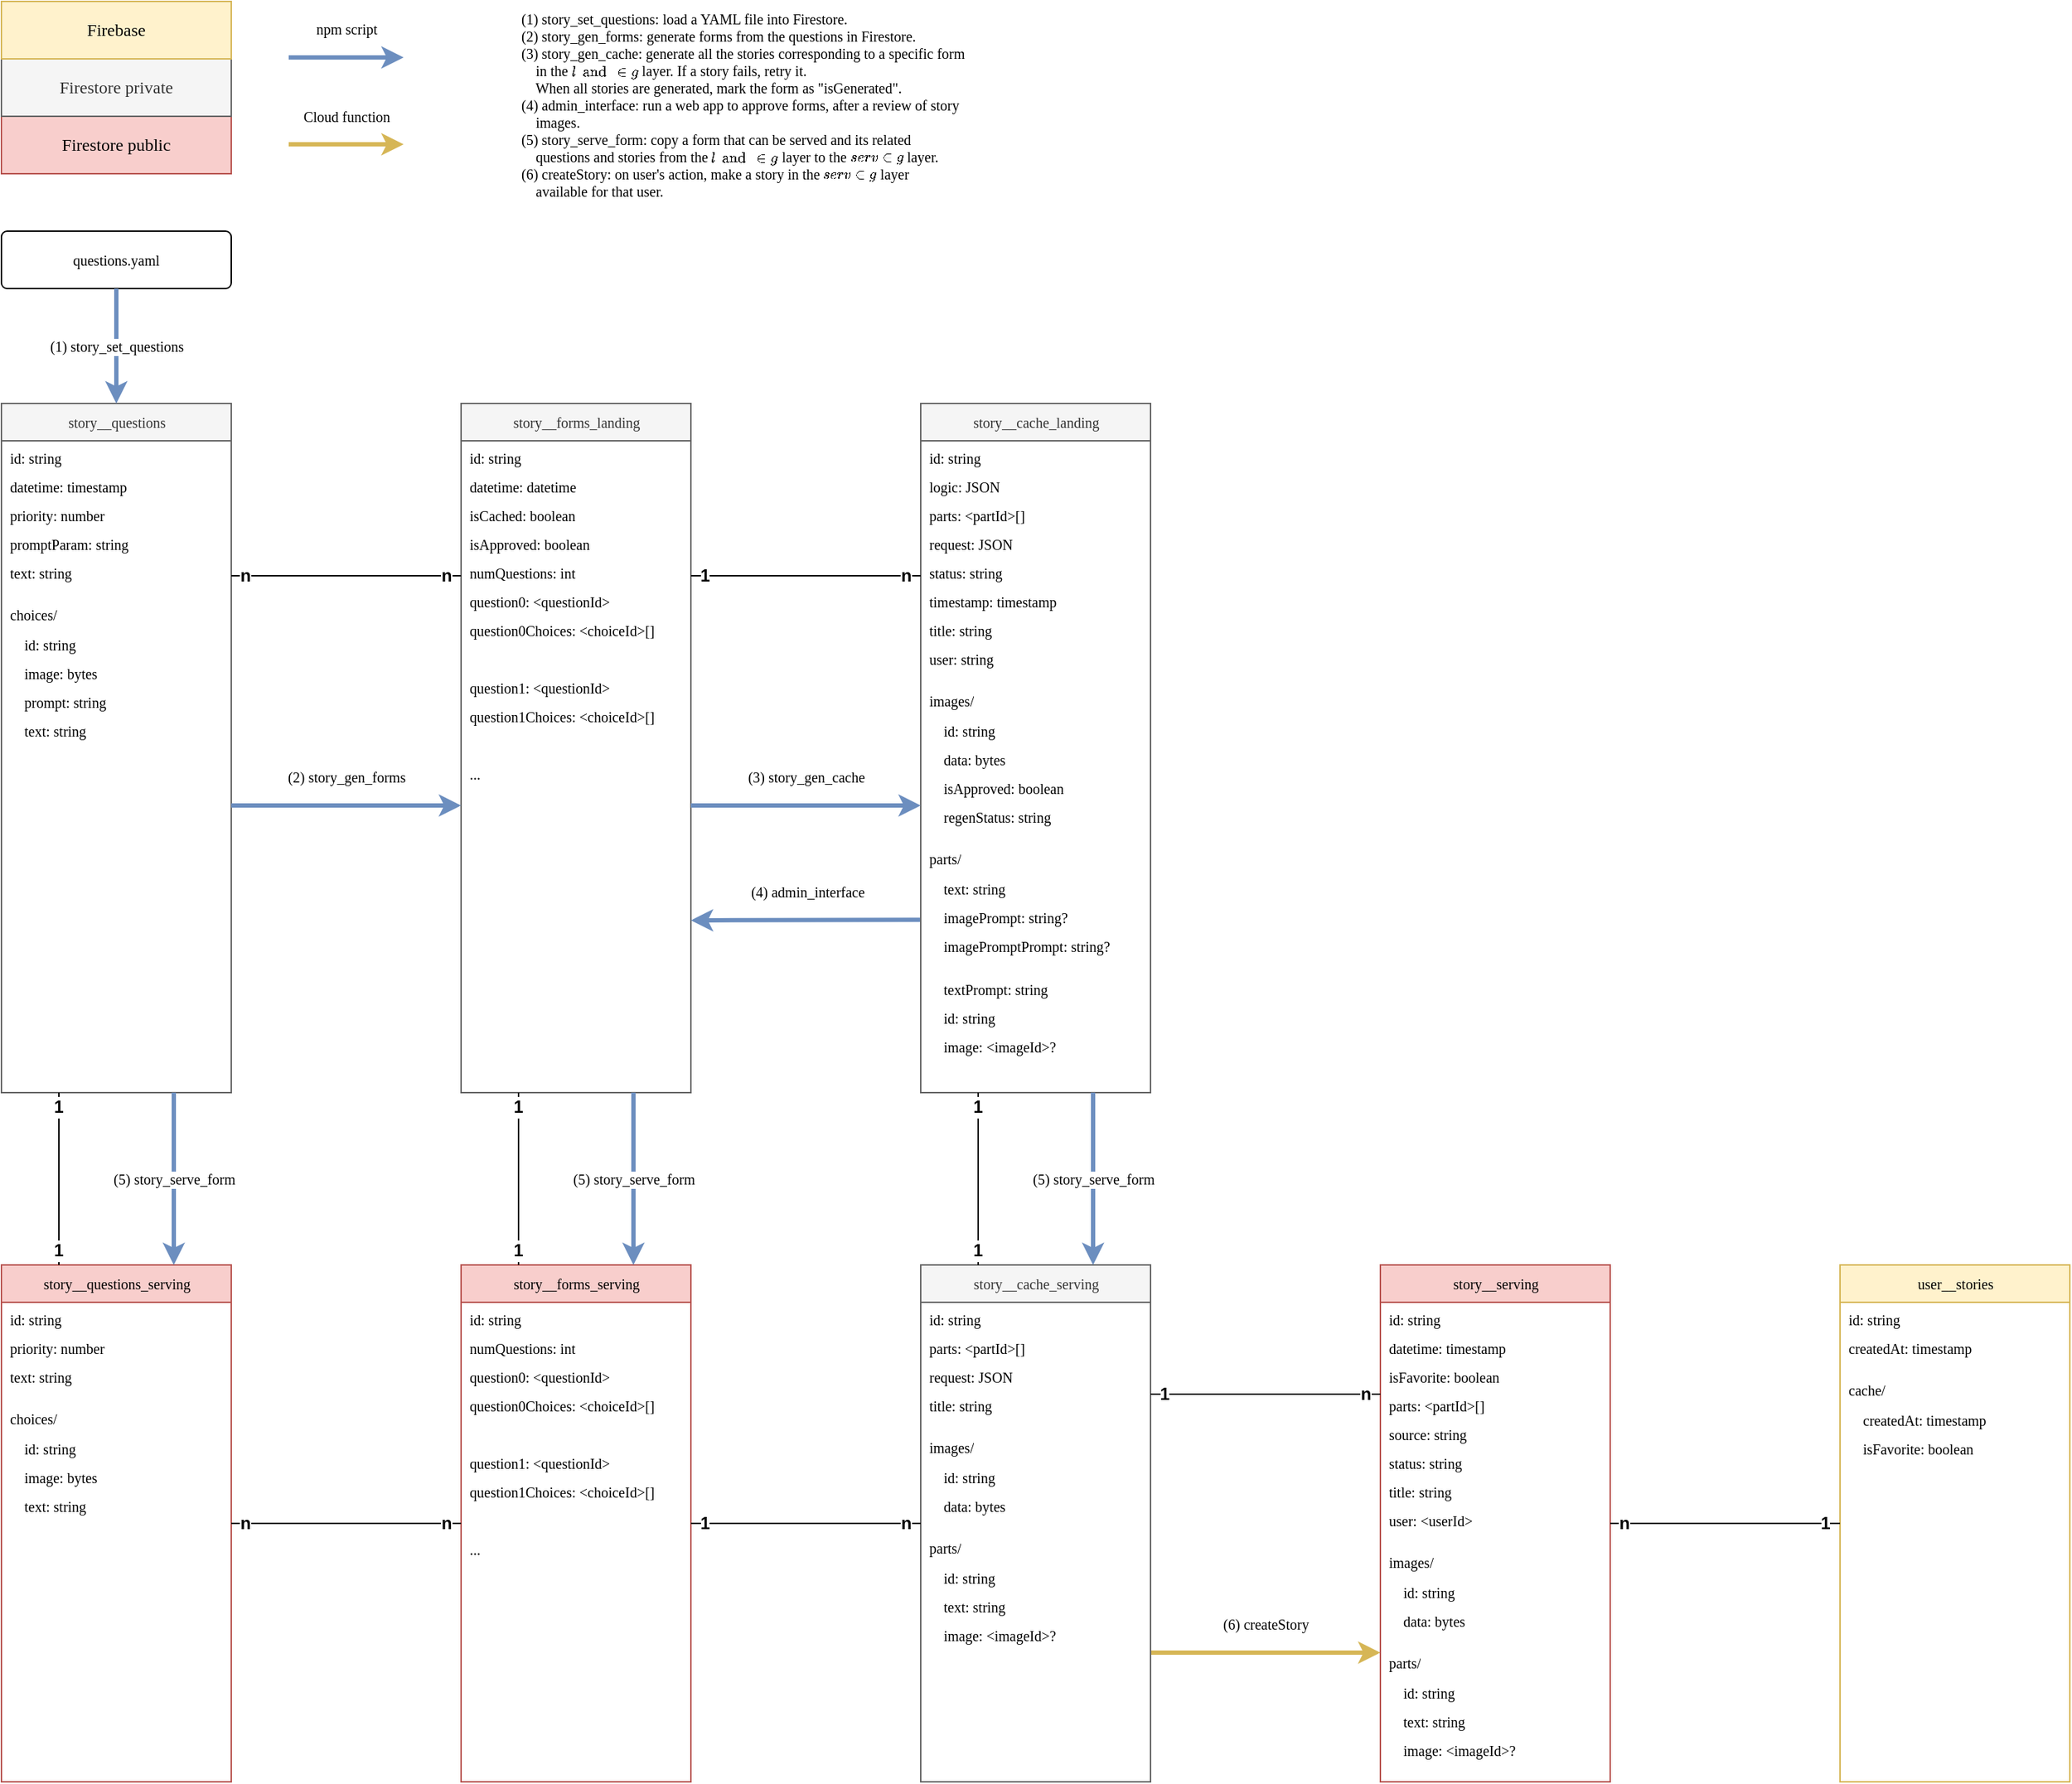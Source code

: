 <mxfile version="21.7.5" type="device">
  <diagram name="Page-1" id="AGp9k4NgMVpliDJdycsb">
    <mxGraphModel dx="884" dy="424" grid="1" gridSize="10" guides="1" tooltips="1" connect="1" arrows="1" fold="1" page="1" pageScale="1" pageWidth="1169" pageHeight="827" math="0" shadow="0">
      <root>
        <mxCell id="0" />
        <mxCell id="1" parent="0" />
        <mxCell id="oHPK-ylT67RkrpIPKsx3-16" value="story__questions" style="swimlane;html=1;fontStyle=0;childLayout=stackLayout;horizontal=1;startSize=26;horizontalStack=0;resizeParent=1;resizeLast=0;collapsible=1;marginBottom=0;swimlaneFillColor=#ffffff;rounded=0;shadow=0;comic=0;labelBackgroundColor=none;strokeWidth=1;fontFamily=Lucida Console;fontSize=10;align=center;fillColor=#f5f5f5;strokeColor=#666666;swimlaneLine=1;glass=0;fontColor=#333333;" parent="1" vertex="1">
          <mxGeometry y="280" width="160" height="480" as="geometry">
            <mxRectangle y="280" width="160" height="30" as="alternateBounds" />
          </mxGeometry>
        </mxCell>
        <mxCell id="JgbcZ7sCWgasm3MyN25L-12" value="id: string" style="text;strokeColor=none;fillColor=none;align=left;verticalAlign=top;spacingLeft=4;spacingRight=4;overflow=hidden;rotatable=0;points=[[0,0.5],[1,0.5]];portConstraint=eastwest;whiteSpace=wrap;html=1;fontFamily=Lucida Console;fontSize=10;labelBackgroundColor=none;" parent="oHPK-ylT67RkrpIPKsx3-16" vertex="1">
          <mxGeometry y="26" width="160" height="20" as="geometry" />
        </mxCell>
        <mxCell id="JgbcZ7sCWgasm3MyN25L-22" value="datetime: timestamp" style="text;strokeColor=none;fillColor=none;align=left;verticalAlign=top;spacingLeft=4;spacingRight=4;overflow=hidden;rotatable=0;points=[[0,0.5],[1,0.5]];portConstraint=eastwest;whiteSpace=wrap;html=1;fontFamily=Lucida Console;fontSize=10;labelBackgroundColor=none;" parent="oHPK-ylT67RkrpIPKsx3-16" vertex="1">
          <mxGeometry y="46" width="160" height="20" as="geometry" />
        </mxCell>
        <mxCell id="mDAjO0HEJjEHSdO7WQvk-1" value="priority: number" style="text;strokeColor=none;fillColor=none;align=left;verticalAlign=top;spacingLeft=4;spacingRight=4;overflow=hidden;rotatable=0;points=[[0,0.5],[1,0.5]];portConstraint=eastwest;whiteSpace=wrap;html=1;fontFamily=Lucida Console;fontSize=10;labelBackgroundColor=none;" parent="oHPK-ylT67RkrpIPKsx3-16" vertex="1">
          <mxGeometry y="66" width="160" height="20" as="geometry" />
        </mxCell>
        <mxCell id="JgbcZ7sCWgasm3MyN25L-21" value="promptParam: string" style="text;strokeColor=none;fillColor=none;align=left;verticalAlign=top;spacingLeft=4;spacingRight=4;overflow=hidden;rotatable=0;points=[[0,0.5],[1,0.5]];portConstraint=eastwest;whiteSpace=wrap;html=1;fontFamily=Lucida Console;fontSize=10;labelBackgroundColor=none;" parent="oHPK-ylT67RkrpIPKsx3-16" vertex="1">
          <mxGeometry y="86" width="160" height="20" as="geometry" />
        </mxCell>
        <mxCell id="JgbcZ7sCWgasm3MyN25L-8" value="text: string" style="text;strokeColor=none;fillColor=none;align=left;verticalAlign=top;spacingLeft=4;spacingRight=4;overflow=hidden;rotatable=0;points=[[0,0.5],[1,0.5]];portConstraint=eastwest;whiteSpace=wrap;html=1;fontFamily=Lucida Console;fontSize=10;labelBackgroundColor=none;" parent="oHPK-ylT67RkrpIPKsx3-16" vertex="1">
          <mxGeometry y="106" width="160" height="20" as="geometry" />
        </mxCell>
        <mxCell id="JgbcZ7sCWgasm3MyN25L-16" value="choices/" style="text;strokeColor=none;fillColor=none;align=left;verticalAlign=bottom;spacingLeft=4;spacingRight=4;overflow=hidden;rotatable=0;points=[[0,0.5],[1,0.5]];portConstraint=eastwest;whiteSpace=wrap;html=1;fontFamily=Lucida Console;fontSize=10;labelBackgroundColor=none;" parent="oHPK-ylT67RkrpIPKsx3-16" vertex="1">
          <mxGeometry y="126" width="160" height="30" as="geometry" />
        </mxCell>
        <mxCell id="JgbcZ7sCWgasm3MyN25L-17" value="id: string" style="text;strokeColor=none;fillColor=none;align=left;verticalAlign=top;spacingLeft=14;spacingRight=4;overflow=hidden;rotatable=0;points=[[0,0.5],[1,0.5]];portConstraint=eastwest;whiteSpace=wrap;html=1;fontFamily=Lucida Console;fontSize=10;labelBackgroundColor=none;" parent="oHPK-ylT67RkrpIPKsx3-16" vertex="1">
          <mxGeometry y="156" width="160" height="20" as="geometry" />
        </mxCell>
        <mxCell id="JgbcZ7sCWgasm3MyN25L-20" value="image: bytes" style="text;strokeColor=none;fillColor=none;align=left;verticalAlign=top;spacingLeft=14;spacingRight=4;overflow=hidden;rotatable=0;points=[[0,0.5],[1,0.5]];portConstraint=eastwest;whiteSpace=wrap;html=1;fontFamily=Lucida Console;fontSize=10;labelBackgroundColor=none;" parent="oHPK-ylT67RkrpIPKsx3-16" vertex="1">
          <mxGeometry y="176" width="160" height="20" as="geometry" />
        </mxCell>
        <mxCell id="JgbcZ7sCWgasm3MyN25L-18" value="prompt: string" style="text;strokeColor=none;fillColor=none;align=left;verticalAlign=top;spacingLeft=14;spacingRight=4;overflow=hidden;rotatable=0;points=[[0,0.5],[1,0.5]];portConstraint=eastwest;whiteSpace=wrap;html=1;fontFamily=Lucida Console;fontSize=10;labelBackgroundColor=none;" parent="oHPK-ylT67RkrpIPKsx3-16" vertex="1">
          <mxGeometry y="196" width="160" height="20" as="geometry" />
        </mxCell>
        <mxCell id="JgbcZ7sCWgasm3MyN25L-19" value="text: string" style="text;strokeColor=none;fillColor=none;align=left;verticalAlign=top;spacingLeft=14;spacingRight=4;overflow=hidden;rotatable=0;points=[[0,0.5],[1,0.5]];portConstraint=eastwest;whiteSpace=wrap;html=1;fontFamily=Lucida Console;fontSize=10;labelBackgroundColor=none;" parent="oHPK-ylT67RkrpIPKsx3-16" vertex="1">
          <mxGeometry y="216" width="160" height="20" as="geometry" />
        </mxCell>
        <mxCell id="oHPK-ylT67RkrpIPKsx3-22" value="story__forms_landing" style="swimlane;html=1;fontStyle=0;childLayout=stackLayout;horizontal=1;startSize=26;horizontalStack=0;resizeParent=1;resizeLast=0;collapsible=1;marginBottom=0;swimlaneFillColor=#ffffff;rounded=0;shadow=0;comic=0;labelBackgroundColor=none;strokeWidth=1;fontFamily=Lucida Console;fontSize=10;align=center;fillColor=#f5f5f5;fontColor=#333333;strokeColor=#666666;swimlaneLine=1;glass=0;" parent="1" vertex="1">
          <mxGeometry x="320" y="280" width="160" height="480" as="geometry">
            <mxRectangle x="320" y="280" width="160" height="30" as="alternateBounds" />
          </mxGeometry>
        </mxCell>
        <mxCell id="JgbcZ7sCWgasm3MyN25L-27" value="id: string" style="text;strokeColor=none;fillColor=none;align=left;verticalAlign=top;spacingLeft=4;spacingRight=4;overflow=hidden;rotatable=0;points=[[0,0.5],[1,0.5]];portConstraint=eastwest;whiteSpace=wrap;html=1;fontFamily=Lucida Console;fontSize=10;labelBackgroundColor=none;" parent="oHPK-ylT67RkrpIPKsx3-22" vertex="1">
          <mxGeometry y="26" width="160" height="20" as="geometry" />
        </mxCell>
        <mxCell id="JgbcZ7sCWgasm3MyN25L-28" value="datetime: datetime" style="text;strokeColor=none;fillColor=none;align=left;verticalAlign=top;spacingLeft=4;spacingRight=4;overflow=hidden;rotatable=0;points=[[0,0.5],[1,0.5]];portConstraint=eastwest;whiteSpace=wrap;html=1;fontFamily=Lucida Console;fontSize=10;labelBackgroundColor=none;" parent="oHPK-ylT67RkrpIPKsx3-22" vertex="1">
          <mxGeometry y="46" width="160" height="20" as="geometry" />
        </mxCell>
        <mxCell id="JgbcZ7sCWgasm3MyN25L-37" value="isCached: boolean" style="text;strokeColor=none;fillColor=none;align=left;verticalAlign=top;spacingLeft=4;spacingRight=4;overflow=hidden;rotatable=0;points=[[0,0.5],[1,0.5]];portConstraint=eastwest;whiteSpace=wrap;html=1;fontFamily=Lucida Console;fontSize=10;labelBackgroundColor=none;" parent="oHPK-ylT67RkrpIPKsx3-22" vertex="1">
          <mxGeometry y="66" width="160" height="20" as="geometry" />
        </mxCell>
        <mxCell id="5jNySDlbbCqf91xrsFXS-9" value="isApproved: boolean" style="text;strokeColor=none;fillColor=none;align=left;verticalAlign=top;spacingLeft=4;spacingRight=4;overflow=hidden;rotatable=0;points=[[0,0.5],[1,0.5]];portConstraint=eastwest;whiteSpace=wrap;html=1;fontFamily=Lucida Console;fontSize=10;labelBackgroundColor=none;" parent="oHPK-ylT67RkrpIPKsx3-22" vertex="1">
          <mxGeometry y="86" width="160" height="20" as="geometry" />
        </mxCell>
        <mxCell id="JgbcZ7sCWgasm3MyN25L-33" value="numQuestions: int" style="text;strokeColor=none;fillColor=none;align=left;verticalAlign=top;spacingLeft=4;spacingRight=4;overflow=hidden;rotatable=0;points=[[0,0.5],[1,0.5]];portConstraint=eastwest;whiteSpace=wrap;html=1;fontFamily=Lucida Console;fontSize=10;labelBackgroundColor=none;" parent="oHPK-ylT67RkrpIPKsx3-22" vertex="1">
          <mxGeometry y="106" width="160" height="20" as="geometry" />
        </mxCell>
        <mxCell id="JgbcZ7sCWgasm3MyN25L-29" value="question0: &amp;lt;questionId&amp;gt;" style="text;strokeColor=none;fillColor=none;align=left;verticalAlign=top;spacingLeft=4;spacingRight=4;overflow=hidden;rotatable=0;points=[[0,0.5],[1,0.5]];portConstraint=eastwest;whiteSpace=wrap;html=1;fontFamily=Lucida Console;fontSize=10;labelBackgroundColor=none;" parent="oHPK-ylT67RkrpIPKsx3-22" vertex="1">
          <mxGeometry y="126" width="160" height="20" as="geometry" />
        </mxCell>
        <mxCell id="JgbcZ7sCWgasm3MyN25L-30" value="question0Choices: &amp;lt;choiceId&amp;gt;[]" style="text;strokeColor=none;fillColor=none;align=left;verticalAlign=top;spacingLeft=4;spacingRight=4;overflow=hidden;rotatable=0;points=[[0,0.5],[1,0.5]];portConstraint=eastwest;whiteSpace=wrap;html=1;fontFamily=Lucida Console;fontSize=10;labelBackgroundColor=none;" parent="oHPK-ylT67RkrpIPKsx3-22" vertex="1">
          <mxGeometry y="146" width="160" height="40" as="geometry" />
        </mxCell>
        <mxCell id="JgbcZ7sCWgasm3MyN25L-31" value="question1: &amp;lt;questionId&amp;gt;" style="text;strokeColor=none;fillColor=none;align=left;verticalAlign=top;spacingLeft=4;spacingRight=4;overflow=hidden;rotatable=0;points=[[0,0.5],[1,0.5]];portConstraint=eastwest;whiteSpace=wrap;html=1;fontFamily=Lucida Console;fontSize=10;labelBackgroundColor=none;" parent="oHPK-ylT67RkrpIPKsx3-22" vertex="1">
          <mxGeometry y="186" width="160" height="20" as="geometry" />
        </mxCell>
        <mxCell id="JgbcZ7sCWgasm3MyN25L-32" value="question1Choices: &amp;lt;choiceId&amp;gt;[]" style="text;strokeColor=none;fillColor=none;align=left;verticalAlign=top;spacingLeft=4;spacingRight=4;overflow=hidden;rotatable=0;points=[[0,0.5],[1,0.5]];portConstraint=eastwest;whiteSpace=wrap;html=1;fontFamily=Lucida Console;fontSize=10;labelBackgroundColor=none;" parent="oHPK-ylT67RkrpIPKsx3-22" vertex="1">
          <mxGeometry y="206" width="160" height="40" as="geometry" />
        </mxCell>
        <mxCell id="7S3lR6mX7amAH_xJcQXJ-2" value="..." style="text;strokeColor=none;fillColor=none;align=left;verticalAlign=top;spacingLeft=4;spacingRight=4;overflow=hidden;rotatable=0;points=[[0,0.5],[1,0.5]];portConstraint=eastwest;whiteSpace=wrap;html=1;fontFamily=Lucida Console;fontSize=10;labelBackgroundColor=none;" parent="oHPK-ylT67RkrpIPKsx3-22" vertex="1">
          <mxGeometry y="246" width="160" height="20" as="geometry" />
        </mxCell>
        <mxCell id="oHPK-ylT67RkrpIPKsx3-23" value="story__cache_landing" style="swimlane;html=1;fontStyle=0;childLayout=stackLayout;horizontal=1;startSize=26;horizontalStack=0;resizeParent=1;resizeLast=0;collapsible=1;marginBottom=0;swimlaneFillColor=#ffffff;rounded=0;shadow=0;comic=0;labelBackgroundColor=none;strokeWidth=1;fontFamily=Lucida Console;fontSize=10;align=center;fillColor=#f5f5f5;fontColor=#333333;strokeColor=#666666;swimlaneLine=1;glass=0;" parent="1" vertex="1">
          <mxGeometry x="640" y="280" width="160" height="480" as="geometry">
            <mxRectangle x="640" y="280" width="160" height="30" as="alternateBounds" />
          </mxGeometry>
        </mxCell>
        <mxCell id="JgbcZ7sCWgasm3MyN25L-45" value="id: string" style="text;strokeColor=none;fillColor=none;align=left;verticalAlign=top;spacingLeft=4;spacingRight=4;overflow=hidden;rotatable=0;points=[[0,0.5],[1,0.5]];portConstraint=eastwest;whiteSpace=wrap;html=1;fontFamily=Lucida Console;fontSize=10;labelBackgroundColor=none;" parent="oHPK-ylT67RkrpIPKsx3-23" vertex="1">
          <mxGeometry y="26" width="160" height="20" as="geometry" />
        </mxCell>
        <mxCell id="mDAjO0HEJjEHSdO7WQvk-2" value="logic: JSON" style="text;strokeColor=none;fillColor=none;align=left;verticalAlign=top;spacingLeft=4;spacingRight=4;overflow=hidden;rotatable=0;points=[[0,0.5],[1,0.5]];portConstraint=eastwest;whiteSpace=wrap;html=1;fontFamily=Lucida Console;fontSize=10;labelBackgroundColor=none;" parent="oHPK-ylT67RkrpIPKsx3-23" vertex="1">
          <mxGeometry y="46" width="160" height="20" as="geometry" />
        </mxCell>
        <mxCell id="JgbcZ7sCWgasm3MyN25L-49" value="parts: &amp;lt;partId&amp;gt;[]" style="text;strokeColor=none;fillColor=none;align=left;verticalAlign=top;spacingLeft=4;spacingRight=4;overflow=hidden;rotatable=0;points=[[0,0.5],[1,0.5]];portConstraint=eastwest;whiteSpace=wrap;html=1;fontFamily=Lucida Console;fontSize=10;labelBackgroundColor=none;" parent="oHPK-ylT67RkrpIPKsx3-23" vertex="1">
          <mxGeometry y="66" width="160" height="20" as="geometry" />
        </mxCell>
        <mxCell id="JgbcZ7sCWgasm3MyN25L-48" value="request: JSON" style="text;strokeColor=none;fillColor=none;align=left;verticalAlign=top;spacingLeft=4;spacingRight=4;overflow=hidden;rotatable=0;points=[[0,0.5],[1,0.5]];portConstraint=eastwest;whiteSpace=wrap;html=1;fontFamily=Lucida Console;fontSize=10;labelBackgroundColor=none;" parent="oHPK-ylT67RkrpIPKsx3-23" vertex="1">
          <mxGeometry y="86" width="160" height="20" as="geometry" />
        </mxCell>
        <mxCell id="JgbcZ7sCWgasm3MyN25L-46" value="status: string" style="text;strokeColor=none;fillColor=none;align=left;verticalAlign=top;spacingLeft=4;spacingRight=4;overflow=hidden;rotatable=0;points=[[0,0.5],[1,0.5]];portConstraint=eastwest;whiteSpace=wrap;html=1;fontFamily=Lucida Console;fontSize=10;labelBackgroundColor=none;" parent="oHPK-ylT67RkrpIPKsx3-23" vertex="1">
          <mxGeometry y="106" width="160" height="20" as="geometry" />
        </mxCell>
        <mxCell id="JgbcZ7sCWgasm3MyN25L-47" value="timestamp: timestamp" style="text;strokeColor=none;fillColor=none;align=left;verticalAlign=top;spacingLeft=4;spacingRight=4;overflow=hidden;rotatable=0;points=[[0,0.5],[1,0.5]];portConstraint=eastwest;whiteSpace=wrap;html=1;fontFamily=Lucida Console;fontSize=10;labelBackgroundColor=none;" parent="oHPK-ylT67RkrpIPKsx3-23" vertex="1">
          <mxGeometry y="126" width="160" height="20" as="geometry" />
        </mxCell>
        <mxCell id="mDAjO0HEJjEHSdO7WQvk-3" value="title: string" style="text;strokeColor=none;fillColor=none;align=left;verticalAlign=top;spacingLeft=4;spacingRight=4;overflow=hidden;rotatable=0;points=[[0,0.5],[1,0.5]];portConstraint=eastwest;whiteSpace=wrap;html=1;fontFamily=Lucida Console;fontSize=10;labelBackgroundColor=none;" parent="oHPK-ylT67RkrpIPKsx3-23" vertex="1">
          <mxGeometry y="146" width="160" height="20" as="geometry" />
        </mxCell>
        <mxCell id="mDAjO0HEJjEHSdO7WQvk-4" value="user: string" style="text;strokeColor=none;fillColor=none;align=left;verticalAlign=top;spacingLeft=4;spacingRight=4;overflow=hidden;rotatable=0;points=[[0,0.5],[1,0.5]];portConstraint=eastwest;whiteSpace=wrap;html=1;fontFamily=Lucida Console;fontSize=10;labelBackgroundColor=none;" parent="oHPK-ylT67RkrpIPKsx3-23" vertex="1">
          <mxGeometry y="166" width="160" height="20" as="geometry" />
        </mxCell>
        <mxCell id="JgbcZ7sCWgasm3MyN25L-50" value="images/" style="text;strokeColor=none;fillColor=none;align=left;verticalAlign=bottom;spacingLeft=4;spacingRight=4;overflow=hidden;rotatable=0;points=[[0,0.5],[1,0.5]];portConstraint=eastwest;whiteSpace=wrap;html=1;fontFamily=Lucida Console;fontSize=10;labelBackgroundColor=none;" parent="oHPK-ylT67RkrpIPKsx3-23" vertex="1">
          <mxGeometry y="186" width="160" height="30" as="geometry" />
        </mxCell>
        <mxCell id="JgbcZ7sCWgasm3MyN25L-51" value="id: string" style="text;strokeColor=none;fillColor=none;align=left;verticalAlign=top;spacingLeft=14;spacingRight=4;overflow=hidden;rotatable=0;points=[[0,0.5],[1,0.5]];portConstraint=eastwest;whiteSpace=wrap;html=1;fontFamily=Lucida Console;fontSize=10;labelBackgroundColor=none;" parent="oHPK-ylT67RkrpIPKsx3-23" vertex="1">
          <mxGeometry y="216" width="160" height="20" as="geometry" />
        </mxCell>
        <mxCell id="JgbcZ7sCWgasm3MyN25L-52" value="data: bytes" style="text;strokeColor=none;fillColor=none;align=left;verticalAlign=top;spacingLeft=14;spacingRight=4;overflow=hidden;rotatable=0;points=[[0,0.5],[1,0.5]];portConstraint=eastwest;whiteSpace=wrap;html=1;fontFamily=Lucida Console;fontSize=10;labelBackgroundColor=none;" parent="oHPK-ylT67RkrpIPKsx3-23" vertex="1">
          <mxGeometry y="236" width="160" height="20" as="geometry" />
        </mxCell>
        <mxCell id="5jNySDlbbCqf91xrsFXS-5" value="isApproved: boolean" style="text;strokeColor=none;fillColor=none;align=left;verticalAlign=top;spacingLeft=14;spacingRight=4;overflow=hidden;rotatable=0;points=[[0,0.5],[1,0.5]];portConstraint=eastwest;whiteSpace=wrap;html=1;fontFamily=Lucida Console;fontSize=10;labelBackgroundColor=none;" parent="oHPK-ylT67RkrpIPKsx3-23" vertex="1">
          <mxGeometry y="256" width="160" height="20" as="geometry" />
        </mxCell>
        <mxCell id="5jNySDlbbCqf91xrsFXS-6" value="regenStatus: string" style="text;strokeColor=none;fillColor=none;align=left;verticalAlign=top;spacingLeft=14;spacingRight=4;overflow=hidden;rotatable=0;points=[[0,0.5],[1,0.5]];portConstraint=eastwest;whiteSpace=wrap;html=1;fontFamily=Lucida Console;fontSize=10;labelBackgroundColor=none;" parent="oHPK-ylT67RkrpIPKsx3-23" vertex="1">
          <mxGeometry y="276" width="160" height="20" as="geometry" />
        </mxCell>
        <mxCell id="JgbcZ7sCWgasm3MyN25L-53" value="parts/" style="text;strokeColor=none;fillColor=none;align=left;verticalAlign=bottom;spacingLeft=4;spacingRight=4;overflow=hidden;rotatable=0;points=[[0,0.5],[1,0.5]];portConstraint=eastwest;whiteSpace=wrap;html=1;fontFamily=Lucida Console;fontSize=10;labelBackgroundColor=none;" parent="oHPK-ylT67RkrpIPKsx3-23" vertex="1">
          <mxGeometry y="296" width="160" height="30" as="geometry" />
        </mxCell>
        <mxCell id="JgbcZ7sCWgasm3MyN25L-55" value="text: string" style="text;strokeColor=none;fillColor=none;align=left;verticalAlign=top;spacingLeft=14;spacingRight=4;overflow=hidden;rotatable=0;points=[[0,0.5],[1,0.5]];portConstraint=eastwest;whiteSpace=wrap;html=1;fontFamily=Lucida Console;fontSize=10;labelBackgroundColor=none;" parent="oHPK-ylT67RkrpIPKsx3-23" vertex="1">
          <mxGeometry y="326" width="160" height="20" as="geometry" />
        </mxCell>
        <mxCell id="JgbcZ7sCWgasm3MyN25L-59" value="imagePrompt: string?" style="text;strokeColor=none;fillColor=none;align=left;verticalAlign=top;spacingLeft=14;spacingRight=4;overflow=hidden;rotatable=0;points=[[0,0.5],[1,0.5]];portConstraint=eastwest;whiteSpace=wrap;html=1;fontFamily=Lucida Console;fontSize=10;labelBackgroundColor=none;" parent="oHPK-ylT67RkrpIPKsx3-23" vertex="1">
          <mxGeometry y="346" width="160" height="20" as="geometry" />
        </mxCell>
        <mxCell id="JgbcZ7sCWgasm3MyN25L-60" value="imagePromptPrompt: string?" style="text;strokeColor=none;fillColor=none;align=left;verticalAlign=top;spacingLeft=14;spacingRight=4;overflow=hidden;rotatable=0;points=[[0,0.5],[1,0.5]];portConstraint=eastwest;whiteSpace=wrap;html=1;fontFamily=Lucida Console;fontSize=10;labelBackgroundColor=none;" parent="oHPK-ylT67RkrpIPKsx3-23" vertex="1">
          <mxGeometry y="366" width="160" height="30" as="geometry" />
        </mxCell>
        <mxCell id="JgbcZ7sCWgasm3MyN25L-58" value="textPrompt: string" style="text;strokeColor=none;fillColor=none;align=left;verticalAlign=top;spacingLeft=14;spacingRight=4;overflow=hidden;rotatable=0;points=[[0,0.5],[1,0.5]];portConstraint=eastwest;whiteSpace=wrap;html=1;fontFamily=Lucida Console;fontSize=10;labelBackgroundColor=none;" parent="oHPK-ylT67RkrpIPKsx3-23" vertex="1">
          <mxGeometry y="396" width="160" height="20" as="geometry" />
        </mxCell>
        <mxCell id="JgbcZ7sCWgasm3MyN25L-54" value="id: string" style="text;strokeColor=none;fillColor=none;align=left;verticalAlign=top;spacingLeft=14;spacingRight=4;overflow=hidden;rotatable=0;points=[[0,0.5],[1,0.5]];portConstraint=eastwest;whiteSpace=wrap;html=1;fontFamily=Lucida Console;fontSize=10;labelBackgroundColor=none;" parent="oHPK-ylT67RkrpIPKsx3-23" vertex="1">
          <mxGeometry y="416" width="160" height="20" as="geometry" />
        </mxCell>
        <mxCell id="JgbcZ7sCWgasm3MyN25L-56" value="image: &amp;lt;imageId&amp;gt;?" style="text;strokeColor=none;fillColor=none;align=left;verticalAlign=top;spacingLeft=14;spacingRight=4;overflow=hidden;rotatable=0;points=[[0,0.5],[1,0.5]];portConstraint=eastwest;whiteSpace=wrap;html=1;fontFamily=Lucida Console;fontSize=10;labelBackgroundColor=none;" parent="oHPK-ylT67RkrpIPKsx3-23" vertex="1">
          <mxGeometry y="436" width="160" height="20" as="geometry" />
        </mxCell>
        <mxCell id="oHPK-ylT67RkrpIPKsx3-24" value="story__forms_serving" style="swimlane;html=1;fontStyle=0;childLayout=stackLayout;horizontal=1;startSize=26;horizontalStack=0;resizeParent=1;resizeLast=0;collapsible=1;marginBottom=0;swimlaneFillColor=#ffffff;rounded=0;shadow=0;comic=0;labelBackgroundColor=none;strokeWidth=1;fontFamily=Lucida Console;fontSize=10;align=center;fillColor=#f8cecc;strokeColor=#b85450;swimlaneLine=1;glass=0;" parent="1" vertex="1">
          <mxGeometry x="320" y="880" width="160" height="360" as="geometry">
            <mxRectangle x="320" y="520" width="160" height="30" as="alternateBounds" />
          </mxGeometry>
        </mxCell>
        <mxCell id="JgbcZ7sCWgasm3MyN25L-39" value="id: string" style="text;strokeColor=none;fillColor=none;align=left;verticalAlign=top;spacingLeft=4;spacingRight=4;overflow=hidden;rotatable=0;points=[[0,0.5],[1,0.5]];portConstraint=eastwest;whiteSpace=wrap;html=1;fontFamily=Lucida Console;fontSize=10;labelBackgroundColor=none;" parent="oHPK-ylT67RkrpIPKsx3-24" vertex="1">
          <mxGeometry y="26" width="160" height="20" as="geometry" />
        </mxCell>
        <mxCell id="9XYHCB7nZetirJmyM--q-1" value="numQuestions: int" style="text;strokeColor=none;fillColor=none;align=left;verticalAlign=top;spacingLeft=4;spacingRight=4;overflow=hidden;rotatable=0;points=[[0,0.5],[1,0.5]];portConstraint=eastwest;whiteSpace=wrap;html=1;fontFamily=Lucida Console;fontSize=10;labelBackgroundColor=none;" parent="oHPK-ylT67RkrpIPKsx3-24" vertex="1">
          <mxGeometry y="46" width="160" height="20" as="geometry" />
        </mxCell>
        <mxCell id="JgbcZ7sCWgasm3MyN25L-41" value="question0: &amp;lt;questionId&amp;gt;" style="text;strokeColor=none;fillColor=none;align=left;verticalAlign=top;spacingLeft=4;spacingRight=4;overflow=hidden;rotatable=0;points=[[0,0.5],[1,0.5]];portConstraint=eastwest;whiteSpace=wrap;html=1;fontFamily=Lucida Console;fontSize=10;labelBackgroundColor=none;" parent="oHPK-ylT67RkrpIPKsx3-24" vertex="1">
          <mxGeometry y="66" width="160" height="20" as="geometry" />
        </mxCell>
        <mxCell id="JgbcZ7sCWgasm3MyN25L-42" value="question0Choices: &amp;lt;choiceId&amp;gt;[]" style="text;strokeColor=none;fillColor=none;align=left;verticalAlign=top;spacingLeft=4;spacingRight=4;overflow=hidden;rotatable=0;points=[[0,0.5],[1,0.5]];portConstraint=eastwest;whiteSpace=wrap;html=1;fontFamily=Lucida Console;fontSize=10;labelBackgroundColor=none;" parent="oHPK-ylT67RkrpIPKsx3-24" vertex="1">
          <mxGeometry y="86" width="160" height="40" as="geometry" />
        </mxCell>
        <mxCell id="JgbcZ7sCWgasm3MyN25L-43" value="question1: &amp;lt;questionId&amp;gt;" style="text;strokeColor=none;fillColor=none;align=left;verticalAlign=top;spacingLeft=4;spacingRight=4;overflow=hidden;rotatable=0;points=[[0,0.5],[1,0.5]];portConstraint=eastwest;whiteSpace=wrap;html=1;fontFamily=Lucida Console;fontSize=10;labelBackgroundColor=none;" parent="oHPK-ylT67RkrpIPKsx3-24" vertex="1">
          <mxGeometry y="126" width="160" height="20" as="geometry" />
        </mxCell>
        <mxCell id="JgbcZ7sCWgasm3MyN25L-44" value="question1Choices: &amp;lt;choiceId&amp;gt;[]" style="text;strokeColor=none;fillColor=none;align=left;verticalAlign=top;spacingLeft=4;spacingRight=4;overflow=hidden;rotatable=0;points=[[0,0.5],[1,0.5]];portConstraint=eastwest;whiteSpace=wrap;html=1;fontFamily=Lucida Console;fontSize=10;labelBackgroundColor=none;" parent="oHPK-ylT67RkrpIPKsx3-24" vertex="1">
          <mxGeometry y="146" width="160" height="40" as="geometry" />
        </mxCell>
        <mxCell id="JgbcZ7sCWgasm3MyN25L-93" value="..." style="text;strokeColor=none;fillColor=none;align=left;verticalAlign=top;spacingLeft=4;spacingRight=4;overflow=hidden;rotatable=0;points=[[0,0.5],[1,0.5]];portConstraint=eastwest;whiteSpace=wrap;html=1;fontFamily=Lucida Console;fontSize=10;labelBackgroundColor=none;" parent="oHPK-ylT67RkrpIPKsx3-24" vertex="1">
          <mxGeometry y="186" width="160" height="20" as="geometry" />
        </mxCell>
        <mxCell id="JgbcZ7sCWgasm3MyN25L-88" value="&lt;font style=&quot;font-size: 10px;&quot; face=&quot;Lucida Console&quot;&gt;(6) createStory&lt;br style=&quot;font-size: 10px;&quot;&gt;&lt;/font&gt;" style="edgeStyle=orthogonalEdgeStyle;rounded=0;orthogonalLoop=1;jettySize=auto;html=1;exitX=1;exitY=0.75;exitDx=0;exitDy=0;entryX=0;entryY=0.75;entryDx=0;entryDy=0;fontSize=10;fontFamily=Lucida Console;strokeColor=#d6b656;endFill=1;strokeWidth=3;fillColor=#fff2cc;" parent="1" source="oHPK-ylT67RkrpIPKsx3-25" target="oHPK-ylT67RkrpIPKsx3-28" edge="1">
          <mxGeometry y="20" relative="1" as="geometry">
            <mxPoint as="offset" />
          </mxGeometry>
        </mxCell>
        <mxCell id="oHPK-ylT67RkrpIPKsx3-25" value="story__cache_serving" style="swimlane;html=1;fontStyle=0;childLayout=stackLayout;horizontal=1;startSize=26;horizontalStack=0;resizeParent=1;resizeLast=0;collapsible=1;marginBottom=0;swimlaneFillColor=#ffffff;rounded=0;shadow=0;comic=0;labelBackgroundColor=none;strokeWidth=1;fontFamily=Lucida Console;fontSize=10;align=center;fillColor=#f5f5f5;strokeColor=#666666;swimlaneLine=1;glass=0;fontColor=#333333;" parent="1" vertex="1">
          <mxGeometry x="640" y="880" width="160" height="360" as="geometry">
            <mxRectangle x="640" y="520" width="160" height="30" as="alternateBounds" />
          </mxGeometry>
        </mxCell>
        <mxCell id="JgbcZ7sCWgasm3MyN25L-61" value="id: string" style="text;strokeColor=none;fillColor=none;align=left;verticalAlign=top;spacingLeft=4;spacingRight=4;overflow=hidden;rotatable=0;points=[[0,0.5],[1,0.5]];portConstraint=eastwest;whiteSpace=wrap;html=1;fontFamily=Lucida Console;fontSize=10;labelBackgroundColor=none;connectable=0;" parent="oHPK-ylT67RkrpIPKsx3-25" vertex="1">
          <mxGeometry y="26" width="160" height="20" as="geometry" />
        </mxCell>
        <mxCell id="JgbcZ7sCWgasm3MyN25L-64" value="parts: &amp;lt;partId&amp;gt;[]" style="text;strokeColor=none;fillColor=none;align=left;verticalAlign=top;spacingLeft=4;spacingRight=4;overflow=hidden;rotatable=0;points=[[0,0.5],[1,0.5]];portConstraint=eastwest;whiteSpace=wrap;html=1;fontFamily=Lucida Console;fontSize=10;labelBackgroundColor=none;connectable=0;" parent="oHPK-ylT67RkrpIPKsx3-25" vertex="1">
          <mxGeometry y="46" width="160" height="20" as="geometry" />
        </mxCell>
        <mxCell id="mDAjO0HEJjEHSdO7WQvk-6" value="request: JSON" style="text;strokeColor=none;fillColor=none;align=left;verticalAlign=top;spacingLeft=4;spacingRight=4;overflow=hidden;rotatable=0;points=[[0,0.5],[1,0.5]];portConstraint=eastwest;whiteSpace=wrap;html=1;fontFamily=Lucida Console;fontSize=10;labelBackgroundColor=none;" parent="oHPK-ylT67RkrpIPKsx3-25" vertex="1">
          <mxGeometry y="66" width="160" height="20" as="geometry" />
        </mxCell>
        <mxCell id="JgbcZ7sCWgasm3MyN25L-62" value="title: string" style="text;strokeColor=none;fillColor=none;align=left;verticalAlign=top;spacingLeft=4;spacingRight=4;overflow=hidden;rotatable=0;points=[[0,0.5],[1,0.5]];portConstraint=eastwest;whiteSpace=wrap;html=1;fontFamily=Lucida Console;fontSize=10;labelBackgroundColor=none;connectable=0;" parent="oHPK-ylT67RkrpIPKsx3-25" vertex="1">
          <mxGeometry y="86" width="160" height="20" as="geometry" />
        </mxCell>
        <mxCell id="JgbcZ7sCWgasm3MyN25L-65" value="images/" style="text;strokeColor=none;fillColor=none;align=left;verticalAlign=bottom;spacingLeft=4;spacingRight=4;overflow=hidden;rotatable=0;points=[[0,0.5],[1,0.5]];portConstraint=eastwest;whiteSpace=wrap;html=1;fontFamily=Lucida Console;fontSize=10;labelBackgroundColor=none;connectable=0;" parent="oHPK-ylT67RkrpIPKsx3-25" vertex="1">
          <mxGeometry y="106" width="160" height="30" as="geometry" />
        </mxCell>
        <mxCell id="JgbcZ7sCWgasm3MyN25L-66" value="id: string" style="text;strokeColor=none;fillColor=none;align=left;verticalAlign=top;spacingLeft=14;spacingRight=4;overflow=hidden;rotatable=0;points=[[0,0.5],[1,0.5]];portConstraint=eastwest;whiteSpace=wrap;html=1;fontFamily=Lucida Console;fontSize=10;labelBackgroundColor=none;connectable=0;" parent="oHPK-ylT67RkrpIPKsx3-25" vertex="1">
          <mxGeometry y="136" width="160" height="20" as="geometry" />
        </mxCell>
        <mxCell id="JgbcZ7sCWgasm3MyN25L-67" value="data: bytes" style="text;strokeColor=none;fillColor=none;align=left;verticalAlign=top;spacingLeft=14;spacingRight=4;overflow=hidden;rotatable=0;points=[[0,0.5],[1,0.5]];portConstraint=eastwest;whiteSpace=wrap;html=1;fontFamily=Lucida Console;fontSize=10;labelBackgroundColor=none;connectable=0;" parent="oHPK-ylT67RkrpIPKsx3-25" vertex="1">
          <mxGeometry y="156" width="160" height="20" as="geometry" />
        </mxCell>
        <mxCell id="JgbcZ7sCWgasm3MyN25L-68" value="parts/" style="text;strokeColor=none;fillColor=none;align=left;verticalAlign=bottom;spacingLeft=4;spacingRight=4;overflow=hidden;rotatable=0;points=[[0,0.5],[1,0.5]];portConstraint=eastwest;whiteSpace=wrap;html=1;fontFamily=Lucida Console;fontSize=10;labelBackgroundColor=none;connectable=0;" parent="oHPK-ylT67RkrpIPKsx3-25" vertex="1">
          <mxGeometry y="176" width="160" height="30" as="geometry" />
        </mxCell>
        <mxCell id="JgbcZ7sCWgasm3MyN25L-69" value="id: string" style="text;strokeColor=none;fillColor=none;align=left;verticalAlign=top;spacingLeft=14;spacingRight=4;overflow=hidden;rotatable=0;points=[[0,0.5],[1,0.5]];portConstraint=eastwest;whiteSpace=wrap;html=1;fontFamily=Lucida Console;fontSize=10;labelBackgroundColor=none;connectable=0;" parent="oHPK-ylT67RkrpIPKsx3-25" vertex="1">
          <mxGeometry y="206" width="160" height="20" as="geometry" />
        </mxCell>
        <mxCell id="JgbcZ7sCWgasm3MyN25L-70" value="text: string" style="text;strokeColor=none;fillColor=none;align=left;verticalAlign=top;spacingLeft=14;spacingRight=4;overflow=hidden;rotatable=0;points=[[0,0.5],[1,0.5]];portConstraint=eastwest;whiteSpace=wrap;html=1;fontFamily=Lucida Console;fontSize=10;labelBackgroundColor=none;connectable=0;" parent="oHPK-ylT67RkrpIPKsx3-25" vertex="1">
          <mxGeometry y="226" width="160" height="20" as="geometry" />
        </mxCell>
        <mxCell id="JgbcZ7sCWgasm3MyN25L-71" value="image: &amp;lt;imageId&amp;gt;?" style="text;strokeColor=none;fillColor=none;align=left;verticalAlign=top;spacingLeft=14;spacingRight=4;overflow=hidden;rotatable=0;points=[[0,0.5],[1,0.5]];portConstraint=eastwest;whiteSpace=wrap;html=1;fontFamily=Lucida Console;fontSize=10;labelBackgroundColor=none;connectable=0;" parent="oHPK-ylT67RkrpIPKsx3-25" vertex="1">
          <mxGeometry y="246" width="160" height="20" as="geometry" />
        </mxCell>
        <mxCell id="oHPK-ylT67RkrpIPKsx3-26" value="Firestore public" style="html=1;whiteSpace=wrap;fontFamily=Lucida Console;labelBackgroundColor=none;fillColor=#f8cecc;strokeColor=#b85450;" parent="1" vertex="1">
          <mxGeometry y="80" width="160" height="40" as="geometry" />
        </mxCell>
        <mxCell id="oHPK-ylT67RkrpIPKsx3-27" value="Firestore private" style="html=1;whiteSpace=wrap;fontFamily=Lucida Console;labelBackgroundColor=none;fillColor=#f5f5f5;strokeColor=#666666;fontColor=#333333;" parent="1" vertex="1">
          <mxGeometry y="40" width="160" height="40" as="geometry" />
        </mxCell>
        <mxCell id="oHPK-ylT67RkrpIPKsx3-28" value="story__serving" style="swimlane;html=1;fontStyle=0;childLayout=stackLayout;horizontal=1;startSize=26;horizontalStack=0;resizeParent=1;resizeLast=0;collapsible=1;marginBottom=0;swimlaneFillColor=#ffffff;rounded=0;shadow=0;comic=0;labelBackgroundColor=none;strokeWidth=1;fontFamily=Lucida Console;fontSize=10;align=center;fillColor=#f8cecc;strokeColor=#b85450;swimlaneLine=1;glass=0;" parent="1" vertex="1">
          <mxGeometry x="960" y="880" width="160" height="360" as="geometry">
            <mxRectangle x="640" y="760" width="160" height="30" as="alternateBounds" />
          </mxGeometry>
        </mxCell>
        <mxCell id="JgbcZ7sCWgasm3MyN25L-75" value="id: string" style="text;strokeColor=none;fillColor=none;align=left;verticalAlign=top;spacingLeft=4;spacingRight=4;overflow=hidden;rotatable=0;points=[[0,0.5],[1,0.5]];portConstraint=eastwest;whiteSpace=wrap;html=1;fontFamily=Lucida Console;fontSize=10;labelBackgroundColor=none;connectable=0;allowArrows=1;" parent="oHPK-ylT67RkrpIPKsx3-28" vertex="1">
          <mxGeometry y="26" width="160" height="20" as="geometry" />
        </mxCell>
        <mxCell id="JgbcZ7sCWgasm3MyN25L-87" value="datetime: timestamp" style="text;strokeColor=none;fillColor=none;align=left;verticalAlign=top;spacingLeft=4;spacingRight=4;overflow=hidden;rotatable=0;points=[[0,0.5],[1,0.5]];portConstraint=eastwest;whiteSpace=wrap;html=1;fontFamily=Lucida Console;fontSize=10;labelBackgroundColor=none;connectable=0;allowArrows=1;" parent="oHPK-ylT67RkrpIPKsx3-28" vertex="1">
          <mxGeometry y="46" width="160" height="20" as="geometry" />
        </mxCell>
        <mxCell id="JgbcZ7sCWgasm3MyN25L-86" value="isFavorite: boolean" style="text;strokeColor=none;fillColor=none;align=left;verticalAlign=top;spacingLeft=4;spacingRight=4;overflow=hidden;rotatable=0;points=[[0,0.5],[1,0.5]];portConstraint=eastwest;whiteSpace=wrap;html=1;fontFamily=Lucida Console;fontSize=10;labelBackgroundColor=none;connectable=0;allowArrows=1;" parent="oHPK-ylT67RkrpIPKsx3-28" vertex="1">
          <mxGeometry y="66" width="160" height="20" as="geometry" />
        </mxCell>
        <mxCell id="JgbcZ7sCWgasm3MyN25L-77" value="parts: &amp;lt;partId&amp;gt;[]" style="text;strokeColor=none;fillColor=none;align=left;verticalAlign=top;spacingLeft=4;spacingRight=4;overflow=hidden;rotatable=0;points=[[0,0.5],[1,0.5]];portConstraint=eastwest;whiteSpace=wrap;html=1;fontFamily=Lucida Console;fontSize=10;labelBackgroundColor=none;connectable=0;allowArrows=1;" parent="oHPK-ylT67RkrpIPKsx3-28" vertex="1">
          <mxGeometry y="86" width="160" height="20" as="geometry" />
        </mxCell>
        <mxCell id="JgbcZ7sCWgasm3MyN25L-90" value="source: string" style="text;strokeColor=none;fillColor=none;align=left;verticalAlign=top;spacingLeft=4;spacingRight=4;overflow=hidden;rotatable=0;points=[[0,0.5],[1,0.5]];portConstraint=eastwest;whiteSpace=wrap;html=1;fontFamily=Lucida Console;fontSize=10;labelBackgroundColor=none;" parent="oHPK-ylT67RkrpIPKsx3-28" vertex="1">
          <mxGeometry y="106" width="160" height="20" as="geometry" />
        </mxCell>
        <mxCell id="JgbcZ7sCWgasm3MyN25L-89" value="status: string" style="text;strokeColor=none;fillColor=none;align=left;verticalAlign=top;spacingLeft=4;spacingRight=4;overflow=hidden;rotatable=0;points=[[0,0.5],[1,0.5]];portConstraint=eastwest;whiteSpace=wrap;html=1;fontFamily=Lucida Console;fontSize=10;labelBackgroundColor=none;" parent="oHPK-ylT67RkrpIPKsx3-28" vertex="1">
          <mxGeometry y="126" width="160" height="20" as="geometry" />
        </mxCell>
        <mxCell id="JgbcZ7sCWgasm3MyN25L-76" value="title: string" style="text;strokeColor=none;fillColor=none;align=left;verticalAlign=top;spacingLeft=4;spacingRight=4;overflow=hidden;rotatable=0;points=[[0,0.5],[1,0.5]];portConstraint=eastwest;whiteSpace=wrap;html=1;fontFamily=Lucida Console;fontSize=10;labelBackgroundColor=none;connectable=0;allowArrows=1;" parent="oHPK-ylT67RkrpIPKsx3-28" vertex="1">
          <mxGeometry y="146" width="160" height="20" as="geometry" />
        </mxCell>
        <mxCell id="JgbcZ7sCWgasm3MyN25L-85" value="user: &amp;lt;userId&amp;gt;" style="text;strokeColor=none;fillColor=none;align=left;verticalAlign=top;spacingLeft=4;spacingRight=4;overflow=hidden;rotatable=0;points=[[0,0.5],[1,0.5]];portConstraint=eastwest;whiteSpace=wrap;html=1;fontFamily=Lucida Console;fontSize=10;labelBackgroundColor=none;connectable=0;allowArrows=1;" parent="oHPK-ylT67RkrpIPKsx3-28" vertex="1">
          <mxGeometry y="166" width="160" height="20" as="geometry" />
        </mxCell>
        <mxCell id="JgbcZ7sCWgasm3MyN25L-84" value="images/" style="text;strokeColor=none;fillColor=none;align=left;verticalAlign=bottom;spacingLeft=4;spacingRight=4;overflow=hidden;rotatable=0;points=[[0,0.5],[1,0.5]];portConstraint=eastwest;whiteSpace=wrap;html=1;fontFamily=Lucida Console;fontSize=10;labelBackgroundColor=none;connectable=0;allowArrows=1;" parent="oHPK-ylT67RkrpIPKsx3-28" vertex="1">
          <mxGeometry y="186" width="160" height="30" as="geometry" />
        </mxCell>
        <mxCell id="JgbcZ7sCWgasm3MyN25L-81" value="id: string" style="text;strokeColor=none;fillColor=none;align=left;verticalAlign=top;spacingLeft=14;spacingRight=4;overflow=hidden;rotatable=0;points=[[0,0.5],[1,0.5]];portConstraint=eastwest;whiteSpace=wrap;html=1;fontFamily=Lucida Console;fontSize=10;labelBackgroundColor=none;connectable=0;allowArrows=1;" parent="oHPK-ylT67RkrpIPKsx3-28" vertex="1">
          <mxGeometry y="216" width="160" height="20" as="geometry" />
        </mxCell>
        <mxCell id="JgbcZ7sCWgasm3MyN25L-79" value="data: bytes" style="text;strokeColor=none;fillColor=none;align=left;verticalAlign=top;spacingLeft=14;spacingRight=4;overflow=hidden;rotatable=0;points=[[0,0.5],[1,0.5]];portConstraint=eastwest;whiteSpace=wrap;html=1;fontFamily=Lucida Console;fontSize=10;labelBackgroundColor=none;connectable=0;allowArrows=1;" parent="oHPK-ylT67RkrpIPKsx3-28" vertex="1">
          <mxGeometry y="236" width="160" height="20" as="geometry" />
        </mxCell>
        <mxCell id="JgbcZ7sCWgasm3MyN25L-80" value="parts/" style="text;strokeColor=none;fillColor=none;align=left;verticalAlign=bottom;spacingLeft=4;spacingRight=4;overflow=hidden;rotatable=0;points=[[0,0.5],[1,0.5]];portConstraint=eastwest;whiteSpace=wrap;html=1;fontFamily=Lucida Console;fontSize=10;labelBackgroundColor=none;connectable=0;allowArrows=1;" parent="oHPK-ylT67RkrpIPKsx3-28" vertex="1">
          <mxGeometry y="256" width="160" height="30" as="geometry" />
        </mxCell>
        <mxCell id="JgbcZ7sCWgasm3MyN25L-78" value="id: string" style="text;strokeColor=none;fillColor=none;align=left;verticalAlign=top;spacingLeft=14;spacingRight=4;overflow=hidden;rotatable=0;points=[[0,0.5],[1,0.5]];portConstraint=eastwest;whiteSpace=wrap;html=1;fontFamily=Lucida Console;fontSize=10;labelBackgroundColor=none;connectable=0;allowArrows=1;" parent="oHPK-ylT67RkrpIPKsx3-28" vertex="1">
          <mxGeometry y="286" width="160" height="20" as="geometry" />
        </mxCell>
        <mxCell id="JgbcZ7sCWgasm3MyN25L-82" value="text: string" style="text;strokeColor=none;fillColor=none;align=left;verticalAlign=top;spacingLeft=14;spacingRight=4;overflow=hidden;rotatable=0;points=[[0,0.5],[1,0.5]];portConstraint=eastwest;whiteSpace=wrap;html=1;fontFamily=Lucida Console;fontSize=10;labelBackgroundColor=none;connectable=0;allowArrows=1;" parent="oHPK-ylT67RkrpIPKsx3-28" vertex="1">
          <mxGeometry y="306" width="160" height="20" as="geometry" />
        </mxCell>
        <mxCell id="JgbcZ7sCWgasm3MyN25L-83" value="image: &amp;lt;imageId&amp;gt;?" style="text;strokeColor=none;fillColor=none;align=left;verticalAlign=top;spacingLeft=14;spacingRight=4;overflow=hidden;rotatable=0;points=[[0,0.5],[1,0.5]];portConstraint=eastwest;whiteSpace=wrap;html=1;fontFamily=Lucida Console;fontSize=10;labelBackgroundColor=none;connectable=0;allowArrows=1;" parent="oHPK-ylT67RkrpIPKsx3-28" vertex="1">
          <mxGeometry y="326" width="160" height="20" as="geometry" />
        </mxCell>
        <mxCell id="oHPK-ylT67RkrpIPKsx3-29" value="" style="endArrow=none;html=1;rounded=0;exitX=1;exitY=0.25;exitDx=0;exitDy=0;entryX=0;entryY=0.25;entryDx=0;entryDy=0;" parent="1" source="oHPK-ylT67RkrpIPKsx3-16" target="oHPK-ylT67RkrpIPKsx3-22" edge="1">
          <mxGeometry relative="1" as="geometry">
            <mxPoint x="-160" y="400" as="sourcePoint" />
            <mxPoint x="-140" y="490" as="targetPoint" />
          </mxGeometry>
        </mxCell>
        <mxCell id="oHPK-ylT67RkrpIPKsx3-30" value="n" style="resizable=0;html=1;whiteSpace=wrap;align=center;verticalAlign=middle;fontStyle=1;labelBackgroundColor=default;" parent="oHPK-ylT67RkrpIPKsx3-29" connectable="0" vertex="1">
          <mxGeometry relative="1" as="geometry">
            <mxPoint x="70" as="offset" />
          </mxGeometry>
        </mxCell>
        <mxCell id="oHPK-ylT67RkrpIPKsx3-31" value="n" style="resizable=0;html=1;whiteSpace=wrap;align=center;verticalAlign=middle;fontStyle=1;labelBackgroundColor=default;" parent="oHPK-ylT67RkrpIPKsx3-29" connectable="0" vertex="1">
          <mxGeometry relative="1" as="geometry">
            <mxPoint x="-70" as="offset" />
          </mxGeometry>
        </mxCell>
        <mxCell id="oHPK-ylT67RkrpIPKsx3-32" value="" style="endArrow=none;html=1;rounded=0;exitX=0.25;exitY=1;exitDx=0;exitDy=0;entryX=0.25;entryY=0;entryDx=0;entryDy=0;" parent="1" source="oHPK-ylT67RkrpIPKsx3-22" target="oHPK-ylT67RkrpIPKsx3-24" edge="1">
          <mxGeometry relative="1" as="geometry">
            <mxPoint x="-0.59" y="600" as="sourcePoint" />
            <mxPoint x="119.41" y="600" as="targetPoint" />
          </mxGeometry>
        </mxCell>
        <mxCell id="oHPK-ylT67RkrpIPKsx3-33" value="1" style="resizable=0;html=1;whiteSpace=wrap;align=center;verticalAlign=middle;fontStyle=1;labelBackgroundColor=default;" parent="oHPK-ylT67RkrpIPKsx3-32" connectable="0" vertex="1">
          <mxGeometry relative="1" as="geometry">
            <mxPoint y="50" as="offset" />
          </mxGeometry>
        </mxCell>
        <mxCell id="oHPK-ylT67RkrpIPKsx3-34" value="1" style="resizable=0;html=1;whiteSpace=wrap;align=center;verticalAlign=middle;fontStyle=1;labelBackgroundColor=default;" parent="oHPK-ylT67RkrpIPKsx3-32" connectable="0" vertex="1">
          <mxGeometry relative="1" as="geometry">
            <mxPoint y="-50" as="offset" />
          </mxGeometry>
        </mxCell>
        <mxCell id="oHPK-ylT67RkrpIPKsx3-35" value="" style="endArrow=none;html=1;rounded=0;exitX=1;exitY=0.25;exitDx=0;exitDy=0;entryX=0;entryY=0.25;entryDx=0;entryDy=0;" parent="1" source="oHPK-ylT67RkrpIPKsx3-22" target="oHPK-ylT67RkrpIPKsx3-23" edge="1">
          <mxGeometry relative="1" as="geometry">
            <mxPoint x="-140.59" y="660" as="sourcePoint" />
            <mxPoint x="-130.59" y="740" as="targetPoint" />
          </mxGeometry>
        </mxCell>
        <mxCell id="oHPK-ylT67RkrpIPKsx3-36" value="n" style="resizable=0;html=1;whiteSpace=wrap;align=center;verticalAlign=middle;fontStyle=1;labelBackgroundColor=default;" parent="oHPK-ylT67RkrpIPKsx3-35" connectable="0" vertex="1">
          <mxGeometry relative="1" as="geometry">
            <mxPoint x="70" as="offset" />
          </mxGeometry>
        </mxCell>
        <mxCell id="oHPK-ylT67RkrpIPKsx3-37" value="1" style="resizable=0;html=1;whiteSpace=wrap;align=center;verticalAlign=middle;fontStyle=1;labelBackgroundColor=default;" parent="oHPK-ylT67RkrpIPKsx3-35" connectable="0" vertex="1">
          <mxGeometry relative="1" as="geometry">
            <mxPoint x="-70" as="offset" />
          </mxGeometry>
        </mxCell>
        <mxCell id="oHPK-ylT67RkrpIPKsx3-38" value="" style="endArrow=none;html=1;rounded=0;" parent="1" source="oHPK-ylT67RkrpIPKsx3-24" target="oHPK-ylT67RkrpIPKsx3-25" edge="1">
          <mxGeometry relative="1" as="geometry">
            <mxPoint x="69.41" y="959.41" as="sourcePoint" />
            <mxPoint x="69.41" y="1079.41" as="targetPoint" />
          </mxGeometry>
        </mxCell>
        <mxCell id="oHPK-ylT67RkrpIPKsx3-39" value="n" style="resizable=0;html=1;whiteSpace=wrap;align=center;verticalAlign=middle;fontStyle=1;labelBackgroundColor=default;" parent="oHPK-ylT67RkrpIPKsx3-38" connectable="0" vertex="1">
          <mxGeometry relative="1" as="geometry">
            <mxPoint x="70" as="offset" />
          </mxGeometry>
        </mxCell>
        <mxCell id="oHPK-ylT67RkrpIPKsx3-40" value="1" style="resizable=0;html=1;whiteSpace=wrap;align=center;verticalAlign=middle;fontStyle=1;labelBackgroundColor=default;" parent="oHPK-ylT67RkrpIPKsx3-38" connectable="0" vertex="1">
          <mxGeometry relative="1" as="geometry">
            <mxPoint x="-70" as="offset" />
          </mxGeometry>
        </mxCell>
        <mxCell id="oHPK-ylT67RkrpIPKsx3-41" value="" style="endArrow=none;html=1;rounded=0;exitX=0.25;exitY=1;exitDx=0;exitDy=0;entryX=0.25;entryY=0;entryDx=0;entryDy=0;" parent="1" source="oHPK-ylT67RkrpIPKsx3-23" target="oHPK-ylT67RkrpIPKsx3-25" edge="1">
          <mxGeometry relative="1" as="geometry">
            <mxPoint x="100" y="710" as="sourcePoint" />
            <mxPoint x="220" y="710" as="targetPoint" />
          </mxGeometry>
        </mxCell>
        <mxCell id="oHPK-ylT67RkrpIPKsx3-42" value="1" style="resizable=0;html=1;whiteSpace=wrap;align=center;verticalAlign=middle;fontStyle=1;labelBackgroundColor=default;" parent="oHPK-ylT67RkrpIPKsx3-41" connectable="0" vertex="1">
          <mxGeometry relative="1" as="geometry">
            <mxPoint y="50" as="offset" />
          </mxGeometry>
        </mxCell>
        <mxCell id="oHPK-ylT67RkrpIPKsx3-43" value="1" style="resizable=0;html=1;whiteSpace=wrap;align=center;verticalAlign=middle;fontStyle=1;labelBackgroundColor=default;" parent="oHPK-ylT67RkrpIPKsx3-41" connectable="0" vertex="1">
          <mxGeometry relative="1" as="geometry">
            <mxPoint y="-50" as="offset" />
          </mxGeometry>
        </mxCell>
        <mxCell id="oHPK-ylT67RkrpIPKsx3-44" value="" style="endArrow=none;html=1;rounded=0;exitX=1;exitY=0.25;exitDx=0;exitDy=0;entryX=0;entryY=0.25;entryDx=0;entryDy=0;" parent="1" source="oHPK-ylT67RkrpIPKsx3-25" target="oHPK-ylT67RkrpIPKsx3-28" edge="1">
          <mxGeometry relative="1" as="geometry">
            <mxPoint x="460" y="1249.41" as="sourcePoint" />
            <mxPoint x="920" y="1000" as="targetPoint" />
          </mxGeometry>
        </mxCell>
        <mxCell id="oHPK-ylT67RkrpIPKsx3-45" value="1" style="resizable=0;html=1;whiteSpace=wrap;align=center;verticalAlign=middle;fontStyle=1;labelBackgroundColor=default;" parent="oHPK-ylT67RkrpIPKsx3-44" connectable="0" vertex="1">
          <mxGeometry relative="1" as="geometry">
            <mxPoint x="-70" as="offset" />
          </mxGeometry>
        </mxCell>
        <mxCell id="oHPK-ylT67RkrpIPKsx3-46" value="n" style="resizable=0;html=1;whiteSpace=wrap;align=center;verticalAlign=middle;fontStyle=1;labelBackgroundColor=default;" parent="oHPK-ylT67RkrpIPKsx3-44" connectable="0" vertex="1">
          <mxGeometry relative="1" as="geometry">
            <mxPoint x="70" as="offset" />
          </mxGeometry>
        </mxCell>
        <mxCell id="oHPK-ylT67RkrpIPKsx3-49" value="user__stories" style="swimlane;html=1;fontStyle=0;childLayout=stackLayout;horizontal=1;startSize=26;horizontalStack=0;resizeParent=1;resizeLast=0;collapsible=1;marginBottom=0;swimlaneFillColor=#ffffff;rounded=0;shadow=0;comic=0;labelBackgroundColor=none;strokeWidth=1;fontFamily=Lucida Console;fontSize=10;align=center;fillColor=#fff2cc;strokeColor=#d6b656;swimlaneLine=1;glass=0;" parent="1" vertex="1">
          <mxGeometry x="1280" y="880" width="160" height="360" as="geometry">
            <mxRectangle x="960" y="760" width="160" height="30" as="alternateBounds" />
          </mxGeometry>
        </mxCell>
        <mxCell id="JgbcZ7sCWgasm3MyN25L-91" value="id: string" style="text;strokeColor=none;fillColor=none;align=left;verticalAlign=top;spacingLeft=4;spacingRight=4;overflow=hidden;rotatable=0;points=[[0,0.5],[1,0.5]];portConstraint=eastwest;whiteSpace=wrap;html=1;fontFamily=Lucida Console;fontSize=10;labelBackgroundColor=none;connectable=0;allowArrows=1;" parent="oHPK-ylT67RkrpIPKsx3-49" vertex="1">
          <mxGeometry y="26" width="160" height="20" as="geometry" />
        </mxCell>
        <mxCell id="2D1PEqczvOweXOIeGBzJ-1" value="createdAt: timestamp" style="text;strokeColor=none;fillColor=none;align=left;verticalAlign=top;spacingLeft=4;spacingRight=4;overflow=hidden;rotatable=0;points=[[0,0.5],[1,0.5]];portConstraint=eastwest;whiteSpace=wrap;html=1;fontFamily=Lucida Console;fontSize=10;labelBackgroundColor=none;connectable=0;allowArrows=1;" vertex="1" parent="oHPK-ylT67RkrpIPKsx3-49">
          <mxGeometry y="46" width="160" height="20" as="geometry" />
        </mxCell>
        <mxCell id="2D1PEqczvOweXOIeGBzJ-4" value="cache/" style="text;strokeColor=none;fillColor=none;align=left;verticalAlign=bottom;spacingLeft=4;spacingRight=4;overflow=hidden;rotatable=0;points=[[0,0.5],[1,0.5]];portConstraint=eastwest;whiteSpace=wrap;html=1;fontFamily=Lucida Console;fontSize=10;labelBackgroundColor=none;connectable=0;allowArrows=1;" vertex="1" parent="oHPK-ylT67RkrpIPKsx3-49">
          <mxGeometry y="66" width="160" height="30" as="geometry" />
        </mxCell>
        <mxCell id="2D1PEqczvOweXOIeGBzJ-5" value="createdAt: timestamp" style="text;strokeColor=none;fillColor=none;align=left;verticalAlign=top;spacingLeft=14;spacingRight=4;overflow=hidden;rotatable=0;points=[[0,0.5],[1,0.5]];portConstraint=eastwest;whiteSpace=wrap;html=1;fontFamily=Lucida Console;fontSize=10;labelBackgroundColor=none;connectable=0;allowArrows=1;" vertex="1" parent="oHPK-ylT67RkrpIPKsx3-49">
          <mxGeometry y="96" width="160" height="20" as="geometry" />
        </mxCell>
        <mxCell id="2D1PEqczvOweXOIeGBzJ-6" value="isFavorite: boolean" style="text;strokeColor=none;fillColor=none;align=left;verticalAlign=top;spacingLeft=14;spacingRight=4;overflow=hidden;rotatable=0;points=[[0,0.5],[1,0.5]];portConstraint=eastwest;whiteSpace=wrap;html=1;fontFamily=Lucida Console;fontSize=10;labelBackgroundColor=none;connectable=0;allowArrows=1;" vertex="1" parent="oHPK-ylT67RkrpIPKsx3-49">
          <mxGeometry y="116" width="160" height="20" as="geometry" />
        </mxCell>
        <mxCell id="oHPK-ylT67RkrpIPKsx3-50" value="" style="endArrow=none;html=1;rounded=0;" parent="1" source="oHPK-ylT67RkrpIPKsx3-28" target="oHPK-ylT67RkrpIPKsx3-49" edge="1">
          <mxGeometry relative="1" as="geometry">
            <mxPoint x="985" y="1040" as="sourcePoint" />
            <mxPoint x="1105" y="1040" as="targetPoint" />
          </mxGeometry>
        </mxCell>
        <mxCell id="oHPK-ylT67RkrpIPKsx3-51" value="1" style="resizable=0;html=1;whiteSpace=wrap;align=center;verticalAlign=middle;fontStyle=1;labelBackgroundColor=default;" parent="oHPK-ylT67RkrpIPKsx3-50" connectable="0" vertex="1">
          <mxGeometry relative="1" as="geometry">
            <mxPoint x="70" as="offset" />
          </mxGeometry>
        </mxCell>
        <mxCell id="oHPK-ylT67RkrpIPKsx3-52" value="n" style="resizable=0;html=1;whiteSpace=wrap;align=center;verticalAlign=middle;fontStyle=1;labelBackgroundColor=default;" parent="oHPK-ylT67RkrpIPKsx3-50" connectable="0" vertex="1">
          <mxGeometry relative="1" as="geometry">
            <mxPoint x="-70" as="offset" />
          </mxGeometry>
        </mxCell>
        <mxCell id="oHPK-ylT67RkrpIPKsx3-47" value="Firebase " style="html=1;whiteSpace=wrap;fontFamily=Lucida Console;labelBackgroundColor=none;fillColor=#fff2cc;strokeColor=#d6b656;" parent="1" vertex="1">
          <mxGeometry width="160" height="40" as="geometry" />
        </mxCell>
        <mxCell id="oHPK-ylT67RkrpIPKsx3-56" value="questions.yaml" style="rounded=1;arcSize=10;whiteSpace=wrap;html=1;align=center;fontFamily=Lucida Console;fontSize=10;" parent="1" vertex="1">
          <mxGeometry y="160" width="160" height="40" as="geometry" />
        </mxCell>
        <mxCell id="oHPK-ylT67RkrpIPKsx3-57" value="(1) story_set_questions" style="endArrow=classic;html=1;rounded=0;endFill=1;fontFamily=Lucida Console;fontSize=10;strokeWidth=3;fillColor=#dae8fc;strokeColor=#6c8ebf;" parent="1" source="oHPK-ylT67RkrpIPKsx3-56" target="oHPK-ylT67RkrpIPKsx3-16" edge="1">
          <mxGeometry relative="1" as="geometry">
            <mxPoint x="-370" y="399" as="sourcePoint" />
            <mxPoint x="-250" y="399" as="targetPoint" />
            <mxPoint as="offset" />
          </mxGeometry>
        </mxCell>
        <mxCell id="oHPK-ylT67RkrpIPKsx3-58" value="" style="resizable=0;html=1;whiteSpace=wrap;align=left;verticalAlign=bottom;fontStyle=1" parent="oHPK-ylT67RkrpIPKsx3-57" connectable="0" vertex="1">
          <mxGeometry relative="1" as="geometry" />
        </mxCell>
        <mxCell id="oHPK-ylT67RkrpIPKsx3-66" value="npm script" style="endArrow=classic;html=1;rounded=0;endFill=1;fontFamily=Lucida Console;fontSize=10;strokeWidth=3;fillColor=#dae8fc;strokeColor=#6c8ebf;" parent="1" edge="1">
          <mxGeometry y="20" relative="1" as="geometry">
            <mxPoint x="200" y="39" as="sourcePoint" />
            <mxPoint x="280" y="39" as="targetPoint" />
            <mxPoint as="offset" />
          </mxGeometry>
        </mxCell>
        <mxCell id="oHPK-ylT67RkrpIPKsx3-67" value="" style="resizable=0;html=1;whiteSpace=wrap;align=left;verticalAlign=bottom;fontStyle=1" parent="oHPK-ylT67RkrpIPKsx3-66" connectable="0" vertex="1">
          <mxGeometry relative="1" as="geometry" />
        </mxCell>
        <mxCell id="oHPK-ylT67RkrpIPKsx3-68" value="(2) story_gen_forms" style="endArrow=classic;html=1;rounded=0;endFill=1;fontFamily=Lucida Console;fontSize=10;strokeWidth=3;fillColor=#dae8fc;strokeColor=#6c8ebf;align=center;verticalAlign=middle;exitX=1;exitY=0.75;exitDx=0;exitDy=0;entryX=0;entryY=0.75;entryDx=0;entryDy=0;" parent="1" edge="1">
          <mxGeometry y="20" relative="1" as="geometry">
            <mxPoint x="160" y="560" as="sourcePoint" />
            <mxPoint x="320" y="560" as="targetPoint" />
            <mxPoint as="offset" />
          </mxGeometry>
        </mxCell>
        <mxCell id="oHPK-ylT67RkrpIPKsx3-69" value="" style="resizable=0;html=1;whiteSpace=wrap;align=left;verticalAlign=bottom;fontStyle=1" parent="oHPK-ylT67RkrpIPKsx3-68" connectable="0" vertex="1">
          <mxGeometry relative="1" as="geometry" />
        </mxCell>
        <mxCell id="oHPK-ylT67RkrpIPKsx3-70" value="(3) story_gen_cache" style="endArrow=classic;html=1;rounded=0;endFill=1;fontFamily=Lucida Console;fontSize=10;strokeWidth=3;fillColor=#dae8fc;strokeColor=#6c8ebf;align=center;verticalAlign=middle;entryX=0;entryY=0.75;entryDx=0;entryDy=0;exitX=1;exitY=0.75;exitDx=0;exitDy=0;" parent="1" edge="1">
          <mxGeometry y="20" relative="1" as="geometry">
            <mxPoint x="480" y="560" as="sourcePoint" />
            <mxPoint x="640" y="560" as="targetPoint" />
            <mxPoint as="offset" />
          </mxGeometry>
        </mxCell>
        <mxCell id="oHPK-ylT67RkrpIPKsx3-71" value="" style="resizable=0;html=1;whiteSpace=wrap;align=left;verticalAlign=bottom;fontStyle=1" parent="oHPK-ylT67RkrpIPKsx3-70" connectable="0" vertex="1">
          <mxGeometry relative="1" as="geometry" />
        </mxCell>
        <mxCell id="oHPK-ylT67RkrpIPKsx3-72" value="Cloud function" style="endArrow=classic;html=1;rounded=0;endFill=1;fontFamily=Lucida Console;fontSize=10;strokeWidth=3;fillColor=#fff2cc;strokeColor=#d6b656;" parent="1" edge="1">
          <mxGeometry y="20" relative="1" as="geometry">
            <mxPoint x="200" y="99.5" as="sourcePoint" />
            <mxPoint x="280" y="99.5" as="targetPoint" />
            <mxPoint as="offset" />
          </mxGeometry>
        </mxCell>
        <mxCell id="oHPK-ylT67RkrpIPKsx3-73" value="" style="resizable=0;html=1;whiteSpace=wrap;align=left;verticalAlign=bottom;fontStyle=1" parent="oHPK-ylT67RkrpIPKsx3-72" connectable="0" vertex="1">
          <mxGeometry relative="1" as="geometry" />
        </mxCell>
        <mxCell id="oHPK-ylT67RkrpIPKsx3-74" value="(5) story_serve_form" style="endArrow=classic;html=1;rounded=0;endFill=1;fontFamily=Lucida Console;fontSize=10;strokeWidth=3;fillColor=#dae8fc;strokeColor=#6c8ebf;align=center;verticalAlign=middle;exitX=0.75;exitY=1;exitDx=0;exitDy=0;entryX=0.75;entryY=0;entryDx=0;entryDy=0;" parent="1" source="oHPK-ylT67RkrpIPKsx3-22" target="oHPK-ylT67RkrpIPKsx3-24" edge="1">
          <mxGeometry relative="1" as="geometry">
            <mxPoint x="-0.59" y="560" as="sourcePoint" />
            <mxPoint x="119.41" y="560" as="targetPoint" />
            <mxPoint as="offset" />
          </mxGeometry>
        </mxCell>
        <mxCell id="oHPK-ylT67RkrpIPKsx3-75" value="" style="resizable=0;html=1;whiteSpace=wrap;align=left;verticalAlign=bottom;fontStyle=1" parent="oHPK-ylT67RkrpIPKsx3-74" connectable="0" vertex="1">
          <mxGeometry relative="1" as="geometry" />
        </mxCell>
        <mxCell id="oHPK-ylT67RkrpIPKsx3-76" value="(5) story_serve_form" style="endArrow=classic;html=1;rounded=0;endFill=1;fontFamily=Lucida Console;fontSize=10;strokeWidth=3;fillColor=#dae8fc;strokeColor=#6c8ebf;align=center;verticalAlign=middle;exitX=0.75;exitY=1;exitDx=0;exitDy=0;entryX=0.75;entryY=0;entryDx=0;entryDy=0;" parent="1" source="oHPK-ylT67RkrpIPKsx3-23" target="oHPK-ylT67RkrpIPKsx3-25" edge="1">
          <mxGeometry relative="1" as="geometry">
            <mxPoint x="50" y="730" as="sourcePoint" />
            <mxPoint x="170" y="730" as="targetPoint" />
            <mxPoint as="offset" />
          </mxGeometry>
        </mxCell>
        <mxCell id="oHPK-ylT67RkrpIPKsx3-77" value="" style="resizable=0;html=1;whiteSpace=wrap;align=left;verticalAlign=bottom;fontStyle=1" parent="oHPK-ylT67RkrpIPKsx3-76" connectable="0" vertex="1">
          <mxGeometry relative="1" as="geometry" />
        </mxCell>
        <mxCell id="oHPK-ylT67RkrpIPKsx3-80" value="(1) story_set_questions: load a YAML file into Firestore.&lt;br&gt;(2) story_gen_forms: generate forms from the questions in Firestore.&lt;br&gt;(3) story_gen_cache: generate all the stories corresponding to a specific form&lt;br&gt;&amp;nbsp; &amp;nbsp; in the `landing` layer. If a story fails, retry it.&lt;br&gt;&amp;nbsp;&amp;nbsp;&amp;nbsp; When all stories are generated, mark the form as &quot;isGenerated&quot;.&lt;br&gt;(4) admin_interface: run a web app to approve forms, after a review of story &lt;br&gt;&amp;nbsp; &amp;nbsp; images.&lt;br&gt;(5) story_serve_form: copy a form that can be served and its related&lt;br&gt;&amp;nbsp;&amp;nbsp;&amp;nbsp; questions and stories from the `landing` layer to the `serving` layer.&lt;br&gt;&lt;div&gt;(6) createStory: on user&#39;s action, make a story in the `serving` layer&lt;/div&gt;&lt;div&gt;&amp;nbsp;&amp;nbsp;&amp;nbsp; available for that user.&lt;/div&gt;" style="text;html=1;strokeColor=none;fillColor=none;align=left;verticalAlign=top;whiteSpace=wrap;rounded=0;fontFamily=Lucida Console;fontSize=10;" parent="1" vertex="1">
          <mxGeometry x="360" width="480" height="120" as="geometry" />
        </mxCell>
        <mxCell id="JgbcZ7sCWgasm3MyN25L-1" value="story__questions_serving" style="swimlane;html=1;fontStyle=0;childLayout=stackLayout;horizontal=1;startSize=26;horizontalStack=0;resizeParent=1;resizeLast=0;collapsible=1;marginBottom=0;swimlaneFillColor=#ffffff;rounded=0;shadow=0;comic=0;labelBackgroundColor=none;strokeWidth=1;fontFamily=Lucida Console;fontSize=10;align=center;fillColor=#f8cecc;strokeColor=#b85450;swimlaneLine=1;glass=0;" parent="1" vertex="1">
          <mxGeometry y="880" width="160" height="360" as="geometry">
            <mxRectangle y="520" width="160" height="30" as="alternateBounds" />
          </mxGeometry>
        </mxCell>
        <mxCell id="JgbcZ7sCWgasm3MyN25L-13" value="id: string" style="text;strokeColor=none;fillColor=none;align=left;verticalAlign=top;spacingLeft=4;spacingRight=4;overflow=hidden;rotatable=0;points=[[0,0.5],[1,0.5]];portConstraint=eastwest;whiteSpace=wrap;html=1;fontFamily=Lucida Console;fontSize=10;labelBackgroundColor=none;" parent="JgbcZ7sCWgasm3MyN25L-1" vertex="1">
          <mxGeometry y="26" width="160" height="20" as="geometry" />
        </mxCell>
        <mxCell id="mDAjO0HEJjEHSdO7WQvk-5" value="priority: number" style="text;strokeColor=none;fillColor=none;align=left;verticalAlign=top;spacingLeft=4;spacingRight=4;overflow=hidden;rotatable=0;points=[[0,0.5],[1,0.5]];portConstraint=eastwest;whiteSpace=wrap;html=1;fontFamily=Lucida Console;fontSize=10;labelBackgroundColor=none;" parent="JgbcZ7sCWgasm3MyN25L-1" vertex="1">
          <mxGeometry y="46" width="160" height="20" as="geometry" />
        </mxCell>
        <mxCell id="JgbcZ7sCWgasm3MyN25L-14" value="text: string" style="text;strokeColor=none;fillColor=none;align=left;verticalAlign=top;spacingLeft=4;spacingRight=4;overflow=hidden;rotatable=0;points=[[0,0.5],[1,0.5]];portConstraint=eastwest;whiteSpace=wrap;html=1;fontFamily=Lucida Console;fontSize=10;labelBackgroundColor=none;" parent="JgbcZ7sCWgasm3MyN25L-1" vertex="1">
          <mxGeometry y="66" width="160" height="20" as="geometry" />
        </mxCell>
        <mxCell id="JgbcZ7sCWgasm3MyN25L-23" value="choices/" style="text;strokeColor=none;fillColor=none;align=left;verticalAlign=bottom;spacingLeft=4;spacingRight=4;overflow=hidden;rotatable=0;points=[[0,0.5],[1,0.5]];portConstraint=eastwest;whiteSpace=wrap;html=1;fontFamily=Lucida Console;fontSize=10;labelBackgroundColor=none;" parent="JgbcZ7sCWgasm3MyN25L-1" vertex="1">
          <mxGeometry y="86" width="160" height="30" as="geometry" />
        </mxCell>
        <mxCell id="JgbcZ7sCWgasm3MyN25L-24" value="id: string" style="text;strokeColor=none;fillColor=none;align=left;verticalAlign=top;spacingLeft=14;spacingRight=4;overflow=hidden;rotatable=0;points=[[0,0.5],[1,0.5]];portConstraint=eastwest;whiteSpace=wrap;html=1;fontFamily=Lucida Console;fontSize=10;labelBackgroundColor=none;" parent="JgbcZ7sCWgasm3MyN25L-1" vertex="1">
          <mxGeometry y="116" width="160" height="20" as="geometry" />
        </mxCell>
        <mxCell id="JgbcZ7sCWgasm3MyN25L-26" value="image: bytes" style="text;strokeColor=none;fillColor=none;align=left;verticalAlign=top;spacingLeft=14;spacingRight=4;overflow=hidden;rotatable=0;points=[[0,0.5],[1,0.5]];portConstraint=eastwest;whiteSpace=wrap;html=1;fontFamily=Lucida Console;fontSize=10;labelBackgroundColor=none;" parent="JgbcZ7sCWgasm3MyN25L-1" vertex="1">
          <mxGeometry y="136" width="160" height="20" as="geometry" />
        </mxCell>
        <mxCell id="JgbcZ7sCWgasm3MyN25L-25" value="text: string" style="text;strokeColor=none;fillColor=none;align=left;verticalAlign=top;spacingLeft=14;spacingRight=4;overflow=hidden;rotatable=0;points=[[0,0.5],[1,0.5]];portConstraint=eastwest;whiteSpace=wrap;html=1;fontFamily=Lucida Console;fontSize=10;labelBackgroundColor=none;" parent="JgbcZ7sCWgasm3MyN25L-1" vertex="1">
          <mxGeometry y="156" width="160" height="20" as="geometry" />
        </mxCell>
        <mxCell id="JgbcZ7sCWgasm3MyN25L-3" value="" style="endArrow=none;html=1;rounded=0;exitX=0.25;exitY=1;exitDx=0;exitDy=0;entryX=0.25;entryY=0;entryDx=0;entryDy=0;" parent="1" source="oHPK-ylT67RkrpIPKsx3-16" target="JgbcZ7sCWgasm3MyN25L-1" edge="1">
          <mxGeometry relative="1" as="geometry">
            <mxPoint x="210" y="420" as="sourcePoint" />
            <mxPoint x="210" y="540" as="targetPoint" />
          </mxGeometry>
        </mxCell>
        <mxCell id="JgbcZ7sCWgasm3MyN25L-4" value="1" style="resizable=0;html=1;whiteSpace=wrap;align=center;verticalAlign=middle;fontStyle=1;labelBackgroundColor=default;" parent="JgbcZ7sCWgasm3MyN25L-3" connectable="0" vertex="1">
          <mxGeometry relative="1" as="geometry">
            <mxPoint y="50" as="offset" />
          </mxGeometry>
        </mxCell>
        <mxCell id="JgbcZ7sCWgasm3MyN25L-5" value="1" style="resizable=0;html=1;whiteSpace=wrap;align=center;verticalAlign=middle;fontStyle=1;labelBackgroundColor=default;" parent="JgbcZ7sCWgasm3MyN25L-3" connectable="0" vertex="1">
          <mxGeometry relative="1" as="geometry">
            <mxPoint y="-50" as="offset" />
          </mxGeometry>
        </mxCell>
        <mxCell id="JgbcZ7sCWgasm3MyN25L-6" value="(5) story_serve_form" style="endArrow=classic;html=1;rounded=0;endFill=1;fontFamily=Lucida Console;fontSize=10;strokeWidth=3;fillColor=#dae8fc;strokeColor=#6c8ebf;align=center;verticalAlign=middle;exitX=0.75;exitY=1;exitDx=0;exitDy=0;entryX=0.75;entryY=0;entryDx=0;entryDy=0;" parent="1" source="oHPK-ylT67RkrpIPKsx3-16" target="JgbcZ7sCWgasm3MyN25L-1" edge="1">
          <mxGeometry relative="1" as="geometry">
            <mxPoint x="200" y="410" as="sourcePoint" />
            <mxPoint x="200" y="530" as="targetPoint" />
            <mxPoint as="offset" />
          </mxGeometry>
        </mxCell>
        <mxCell id="JgbcZ7sCWgasm3MyN25L-7" value="" style="resizable=0;html=1;whiteSpace=wrap;align=left;verticalAlign=bottom;fontStyle=1" parent="JgbcZ7sCWgasm3MyN25L-6" connectable="0" vertex="1">
          <mxGeometry relative="1" as="geometry" />
        </mxCell>
        <mxCell id="JgbcZ7sCWgasm3MyN25L-34" value="" style="endArrow=none;html=1;rounded=0;" parent="1" source="JgbcZ7sCWgasm3MyN25L-1" target="oHPK-ylT67RkrpIPKsx3-24" edge="1">
          <mxGeometry relative="1" as="geometry">
            <mxPoint x="170" y="850" as="sourcePoint" />
            <mxPoint x="330" y="850" as="targetPoint" />
          </mxGeometry>
        </mxCell>
        <mxCell id="JgbcZ7sCWgasm3MyN25L-35" value="n" style="resizable=0;html=1;whiteSpace=wrap;align=center;verticalAlign=middle;fontStyle=1;labelBackgroundColor=default;" parent="JgbcZ7sCWgasm3MyN25L-34" connectable="0" vertex="1">
          <mxGeometry relative="1" as="geometry">
            <mxPoint x="70" as="offset" />
          </mxGeometry>
        </mxCell>
        <mxCell id="JgbcZ7sCWgasm3MyN25L-36" value="n" style="resizable=0;html=1;whiteSpace=wrap;align=center;verticalAlign=middle;fontStyle=1;labelBackgroundColor=default;" parent="JgbcZ7sCWgasm3MyN25L-34" connectable="0" vertex="1">
          <mxGeometry relative="1" as="geometry">
            <mxPoint x="-70" as="offset" />
          </mxGeometry>
        </mxCell>
        <mxCell id="5jNySDlbbCqf91xrsFXS-10" value="(4) admin_interface" style="endArrow=classic;html=1;rounded=0;endFill=1;fontFamily=Lucida Console;fontSize=10;strokeWidth=3;fillColor=#dae8fc;strokeColor=#6c8ebf;align=center;verticalAlign=middle;exitX=-0.003;exitY=0.682;exitDx=0;exitDy=0;entryX=1;entryY=0.75;entryDx=0;entryDy=0;exitPerimeter=0;" parent="1" source="JgbcZ7sCWgasm3MyN25L-59" target="oHPK-ylT67RkrpIPKsx3-22" edge="1">
          <mxGeometry x="-0.021" y="-20" relative="1" as="geometry">
            <mxPoint x="560" y="760" as="sourcePoint" />
            <mxPoint x="560" y="880" as="targetPoint" />
            <mxPoint as="offset" />
          </mxGeometry>
        </mxCell>
        <mxCell id="5jNySDlbbCqf91xrsFXS-11" value="" style="resizable=0;html=1;whiteSpace=wrap;align=left;verticalAlign=bottom;fontStyle=1" parent="5jNySDlbbCqf91xrsFXS-10" connectable="0" vertex="1">
          <mxGeometry relative="1" as="geometry" />
        </mxCell>
      </root>
    </mxGraphModel>
  </diagram>
</mxfile>
